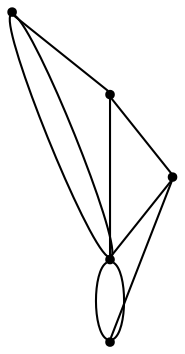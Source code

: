 graph {
  node [shape=point,comment="{\"directed\":false,\"doi\":\"10.1007/978-3-642-00219-9_4\",\"figure\":\"2\"}"]

  v0 [pos="1486.105090828829,505.2919113991477"]
  v1 [pos="1513.8132451079612,711.9921597012606"]
  v2 [pos="1496.237626985062,715.3683767977625"]
  v3 [pos="1477.3485855634822,715.3057930131391"]
  v4 [pos="1458.89738372093,712.492321166992"]

  v0 -- v1 [id="-1",pos="1486.105090828829,505.2919113991477 1514.3719097048736,506.1797870427911 1540.1953782192495,517.1505209628017 1559.359536743164,536.3075191983309 1579.0159029228741,555.9562835138493 1590.0573626141215,582.6075627552378 1590.0573626141215,610.3927278830787 1590.0573626141215,638.177638605291 1579.0159029228741,664.8291722523081 1559.359536743164,684.4779365678265 1546.5476845636115,697.2822636987598 1530.7597146702274,706.4316126674053 1513.8132451079612,711.9921597012606"]
  v4 -- v3 [id="-3",pos="1458.89738372093,712.492321166992 1477.3485855634822,715.3057930131391 1477.3485855634822,715.3057930131391 1477.3485855634822,715.3057930131391"]
  v4 -- v0 [id="-4",pos="1458.89738372093,712.492321166992 1486.105090828829,505.2919113991477 1486.105090828829,505.2919113991477 1486.105090828829,505.2919113991477"]
  v3 -- v0 [id="-5",pos="1477.3485855634822,715.3057930131391 1486.105090828829,505.2919113991477 1486.105090828829,505.2919113991477 1486.105090828829,505.2919113991477"]
  v3 -- v2 [id="-6",pos="1477.3485855634822,715.3057930131391 1496.237626985062,715.3683767977625 1496.237626985062,715.3683767977625 1496.237626985062,715.3683767977625"]
  v4 -- v0 [id="-16",pos="1458.89738372093,712.492321166992 1441.0884938476013,707.207309546126 1424.4936933371948,697.8297250296623 1411.1368257034655,684.4779365678265 1391.480586774959,664.8291722523081 1380.438999832508,638.177638605291 1380.438999832508,610.3927278830787 1380.438999832508,582.6075627552378 1391.480586774959,555.9562835138493 1411.1368257034655,536.3075191983309 1430.7723226857738,516.679361738725 1457.4004005609556,505.64197354403393 1486.105090828829,505.2919113991477"]
  v2 -- v1 [id="-20",pos="1496.237626985062,715.3683767977625 1513.8132451079612,711.9921597012606 1513.8132451079612,711.9921597012606 1513.8132451079612,711.9921597012606"]
  v2 -- v0 [id="-23",pos="1496.237626985062,715.3683767977625 1486.105090828829,505.2919113991477 1486.105090828829,505.2919113991477 1486.105090828829,505.2919113991477"]
  v1 -- v0 [id="-24",pos="1513.8132451079612,711.9921597012606 1486.105090828829,505.2919113991477 1486.105090828829,505.2919113991477 1486.105090828829,505.2919113991477"]
}